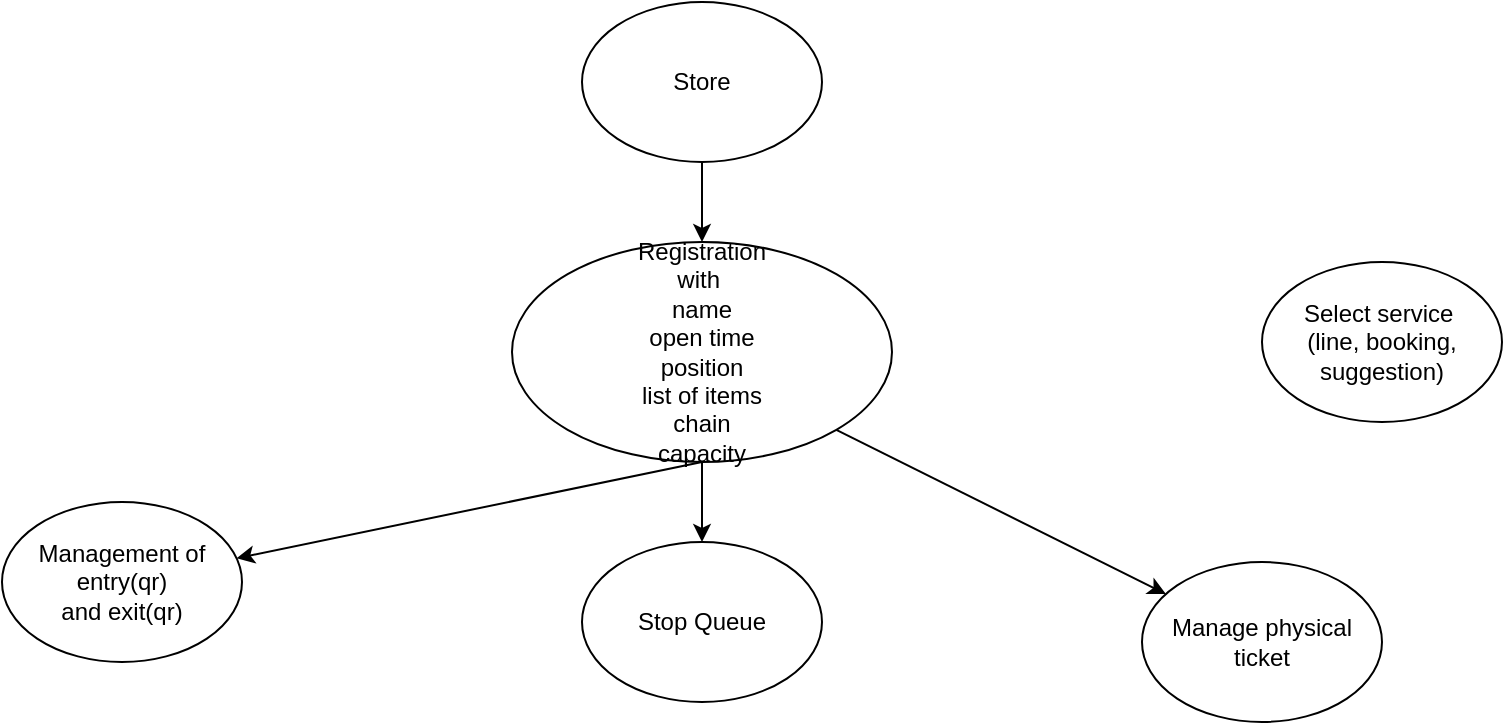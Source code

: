 <mxfile version="14.0.0" type="device"><diagram id="D3jXl0pt1ALZbxM5n5Of" name="Page-1"><mxGraphModel dx="1038" dy="580" grid="1" gridSize="10" guides="1" tooltips="1" connect="1" arrows="1" fold="1" page="1" pageScale="1" pageWidth="827" pageHeight="1169" math="0" shadow="0"><root><mxCell id="0"/><mxCell id="1" parent="0"/><mxCell id="hOEILm5VmqH1ta1QQdQB-2" style="edgeStyle=none;rounded=0;orthogonalLoop=1;jettySize=auto;html=1;exitX=0.5;exitY=1;exitDx=0;exitDy=0;" edge="1" parent="1" source="hOEILm5VmqH1ta1QQdQB-1" target="hOEILm5VmqH1ta1QQdQB-3"><mxGeometry relative="1" as="geometry"><mxPoint x="410" y="220" as="targetPoint"/></mxGeometry></mxCell><mxCell id="hOEILm5VmqH1ta1QQdQB-1" value="Store" style="ellipse;whiteSpace=wrap;html=1;" vertex="1" parent="1"><mxGeometry x="350" y="30" width="120" height="80" as="geometry"/></mxCell><mxCell id="hOEILm5VmqH1ta1QQdQB-6" style="edgeStyle=none;rounded=0;orthogonalLoop=1;jettySize=auto;html=1;exitX=0.5;exitY=1;exitDx=0;exitDy=0;" edge="1" parent="1" source="hOEILm5VmqH1ta1QQdQB-3" target="hOEILm5VmqH1ta1QQdQB-7"><mxGeometry relative="1" as="geometry"><mxPoint x="410" y="320" as="targetPoint"/></mxGeometry></mxCell><mxCell id="hOEILm5VmqH1ta1QQdQB-9" style="edgeStyle=none;rounded=0;orthogonalLoop=1;jettySize=auto;html=1;exitX=0.5;exitY=1;exitDx=0;exitDy=0;" edge="1" parent="1" source="hOEILm5VmqH1ta1QQdQB-3" target="hOEILm5VmqH1ta1QQdQB-8"><mxGeometry relative="1" as="geometry"/></mxCell><mxCell id="hOEILm5VmqH1ta1QQdQB-10" style="edgeStyle=none;rounded=0;orthogonalLoop=1;jettySize=auto;html=1;exitX=1;exitY=1;exitDx=0;exitDy=0;" edge="1" parent="1" source="hOEILm5VmqH1ta1QQdQB-3" target="hOEILm5VmqH1ta1QQdQB-11"><mxGeometry relative="1" as="geometry"><mxPoint x="630" y="300" as="targetPoint"/></mxGeometry></mxCell><mxCell id="hOEILm5VmqH1ta1QQdQB-3" value="Registration&lt;br&gt;with&amp;nbsp;&lt;br&gt;name&lt;br&gt;open time&lt;br&gt;position&lt;br&gt;list of items&lt;br&gt;&amp;nbsp;chain&amp;nbsp;&lt;br&gt;capacity" style="ellipse;whiteSpace=wrap;html=1;" vertex="1" parent="1"><mxGeometry x="315" y="150" width="190" height="110" as="geometry"/></mxCell><mxCell id="hOEILm5VmqH1ta1QQdQB-5" value="Select service&amp;nbsp;&lt;br&gt;(line, booking, suggestion)" style="ellipse;whiteSpace=wrap;html=1;" vertex="1" parent="1"><mxGeometry x="690" y="160" width="120" height="80" as="geometry"/></mxCell><mxCell id="hOEILm5VmqH1ta1QQdQB-7" value="Management of entry(qr)&lt;br&gt;and exit(qr)" style="ellipse;whiteSpace=wrap;html=1;" vertex="1" parent="1"><mxGeometry x="60" y="280" width="120" height="80" as="geometry"/></mxCell><mxCell id="hOEILm5VmqH1ta1QQdQB-8" value="Stop Queue" style="ellipse;whiteSpace=wrap;html=1;" vertex="1" parent="1"><mxGeometry x="350" y="300" width="120" height="80" as="geometry"/></mxCell><mxCell id="hOEILm5VmqH1ta1QQdQB-11" value="Manage physical ticket" style="ellipse;whiteSpace=wrap;html=1;" vertex="1" parent="1"><mxGeometry x="630" y="310" width="120" height="80" as="geometry"/></mxCell></root></mxGraphModel></diagram></mxfile>